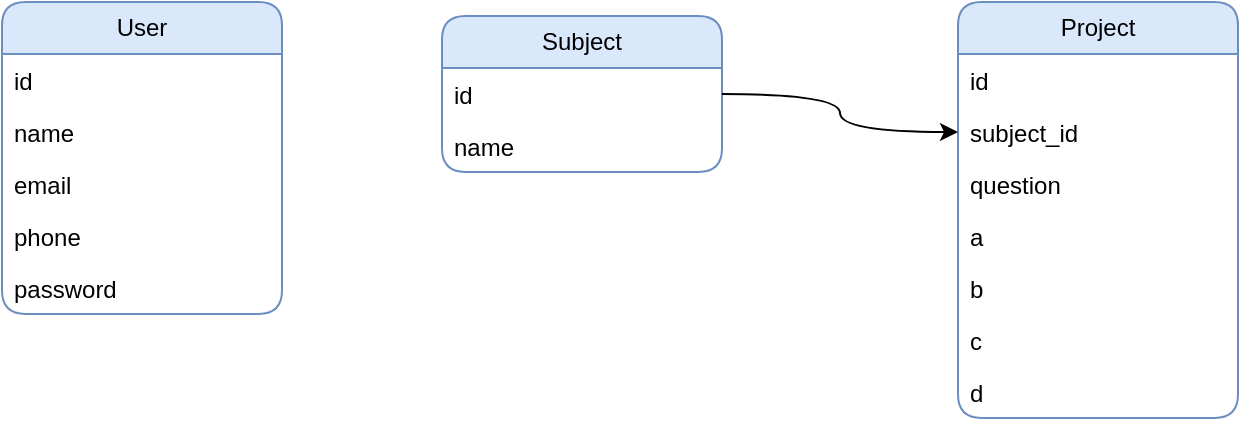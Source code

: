 <mxfile version="21.1.7" type="device">
  <diagram name="Page-1" id="GhOy3p17BAVeeAvBM0-k">
    <mxGraphModel dx="1200" dy="1290" grid="0" gridSize="10" guides="1" tooltips="1" connect="1" arrows="1" fold="1" page="0" pageScale="1" pageWidth="827" pageHeight="1169" math="0" shadow="0">
      <root>
        <mxCell id="0" />
        <mxCell id="1" parent="0" />
        <mxCell id="1XTGy1CASx84_BANhfCA-1" value="User" style="swimlane;fontStyle=0;childLayout=stackLayout;horizontal=1;startSize=26;fillColor=#dae8fc;horizontalStack=0;resizeParent=1;resizeParentMax=0;resizeLast=0;collapsible=1;marginBottom=0;whiteSpace=wrap;html=1;glass=0;swimlaneLine=1;shadow=0;rounded=1;strokeColor=#6c8ebf;" parent="1" vertex="1">
          <mxGeometry x="-113" y="-465" width="140" height="156" as="geometry" />
        </mxCell>
        <mxCell id="1XTGy1CASx84_BANhfCA-2" value="id" style="text;strokeColor=none;fillColor=none;align=left;verticalAlign=top;spacingLeft=4;spacingRight=4;overflow=hidden;rotatable=0;points=[[0,0.5],[1,0.5]];portConstraint=eastwest;whiteSpace=wrap;html=1;" parent="1XTGy1CASx84_BANhfCA-1" vertex="1">
          <mxGeometry y="26" width="140" height="26" as="geometry" />
        </mxCell>
        <mxCell id="1XTGy1CASx84_BANhfCA-3" value="name" style="text;strokeColor=none;fillColor=none;align=left;verticalAlign=top;spacingLeft=4;spacingRight=4;overflow=hidden;rotatable=0;points=[[0,0.5],[1,0.5]];portConstraint=eastwest;whiteSpace=wrap;html=1;" parent="1XTGy1CASx84_BANhfCA-1" vertex="1">
          <mxGeometry y="52" width="140" height="26" as="geometry" />
        </mxCell>
        <mxCell id="1XTGy1CASx84_BANhfCA-4" value="email" style="text;strokeColor=none;fillColor=none;align=left;verticalAlign=top;spacingLeft=4;spacingRight=4;overflow=hidden;rotatable=0;points=[[0,0.5],[1,0.5]];portConstraint=eastwest;whiteSpace=wrap;html=1;" parent="1XTGy1CASx84_BANhfCA-1" vertex="1">
          <mxGeometry y="78" width="140" height="26" as="geometry" />
        </mxCell>
        <mxCell id="1XTGy1CASx84_BANhfCA-5" value="phone" style="text;strokeColor=none;fillColor=none;align=left;verticalAlign=top;spacingLeft=4;spacingRight=4;overflow=hidden;rotatable=0;points=[[0,0.5],[1,0.5]];portConstraint=eastwest;whiteSpace=wrap;html=1;" parent="1XTGy1CASx84_BANhfCA-1" vertex="1">
          <mxGeometry y="104" width="140" height="26" as="geometry" />
        </mxCell>
        <mxCell id="1XTGy1CASx84_BANhfCA-6" value="password" style="text;strokeColor=none;fillColor=none;align=left;verticalAlign=top;spacingLeft=4;spacingRight=4;overflow=hidden;rotatable=0;points=[[0,0.5],[1,0.5]];portConstraint=eastwest;whiteSpace=wrap;html=1;" parent="1XTGy1CASx84_BANhfCA-1" vertex="1">
          <mxGeometry y="130" width="140" height="26" as="geometry" />
        </mxCell>
        <mxCell id="1XTGy1CASx84_BANhfCA-8" value="Subject" style="swimlane;fontStyle=0;childLayout=stackLayout;horizontal=1;startSize=26;fillColor=#dae8fc;horizontalStack=0;resizeParent=1;resizeParentMax=0;resizeLast=0;collapsible=1;marginBottom=0;whiteSpace=wrap;html=1;glass=0;swimlaneLine=1;shadow=0;rounded=1;strokeColor=#6c8ebf;" parent="1" vertex="1">
          <mxGeometry x="107" y="-458" width="140" height="78" as="geometry" />
        </mxCell>
        <mxCell id="1XTGy1CASx84_BANhfCA-9" value="id" style="text;strokeColor=none;fillColor=none;align=left;verticalAlign=top;spacingLeft=4;spacingRight=4;overflow=hidden;rotatable=0;points=[[0,0.5],[1,0.5]];portConstraint=eastwest;whiteSpace=wrap;html=1;" parent="1XTGy1CASx84_BANhfCA-8" vertex="1">
          <mxGeometry y="26" width="140" height="26" as="geometry" />
        </mxCell>
        <mxCell id="1XTGy1CASx84_BANhfCA-10" value="name" style="text;strokeColor=none;fillColor=none;align=left;verticalAlign=top;spacingLeft=4;spacingRight=4;overflow=hidden;rotatable=0;points=[[0,0.5],[1,0.5]];portConstraint=eastwest;whiteSpace=wrap;html=1;" parent="1XTGy1CASx84_BANhfCA-8" vertex="1">
          <mxGeometry y="52" width="140" height="26" as="geometry" />
        </mxCell>
        <mxCell id="1XTGy1CASx84_BANhfCA-16" value="Project" style="swimlane;fontStyle=0;childLayout=stackLayout;horizontal=1;startSize=26;fillColor=#dae8fc;horizontalStack=0;resizeParent=1;resizeParentMax=0;resizeLast=0;collapsible=1;marginBottom=0;whiteSpace=wrap;html=1;glass=0;swimlaneLine=1;shadow=0;rounded=1;strokeColor=#6c8ebf;" parent="1" vertex="1">
          <mxGeometry x="365" y="-465" width="140" height="208" as="geometry" />
        </mxCell>
        <mxCell id="1XTGy1CASx84_BANhfCA-17" value="id" style="text;strokeColor=none;fillColor=none;align=left;verticalAlign=top;spacingLeft=4;spacingRight=4;overflow=hidden;rotatable=0;points=[[0,0.5],[1,0.5]];portConstraint=eastwest;whiteSpace=wrap;html=1;" parent="1XTGy1CASx84_BANhfCA-16" vertex="1">
          <mxGeometry y="26" width="140" height="26" as="geometry" />
        </mxCell>
        <mxCell id="1XTGy1CASx84_BANhfCA-20" value="subject_id" style="text;strokeColor=none;fillColor=none;align=left;verticalAlign=top;spacingLeft=4;spacingRight=4;overflow=hidden;rotatable=0;points=[[0,0.5],[1,0.5]];portConstraint=eastwest;whiteSpace=wrap;html=1;" parent="1XTGy1CASx84_BANhfCA-16" vertex="1">
          <mxGeometry y="52" width="140" height="26" as="geometry" />
        </mxCell>
        <mxCell id="1XTGy1CASx84_BANhfCA-21" value="question" style="text;strokeColor=none;fillColor=none;align=left;verticalAlign=top;spacingLeft=4;spacingRight=4;overflow=hidden;rotatable=0;points=[[0,0.5],[1,0.5]];portConstraint=eastwest;whiteSpace=wrap;html=1;" parent="1XTGy1CASx84_BANhfCA-16" vertex="1">
          <mxGeometry y="78" width="140" height="26" as="geometry" />
        </mxCell>
        <mxCell id="1XTGy1CASx84_BANhfCA-22" value="a" style="text;strokeColor=none;fillColor=none;align=left;verticalAlign=top;spacingLeft=4;spacingRight=4;overflow=hidden;rotatable=0;points=[[0,0.5],[1,0.5]];portConstraint=eastwest;whiteSpace=wrap;html=1;" parent="1XTGy1CASx84_BANhfCA-16" vertex="1">
          <mxGeometry y="104" width="140" height="26" as="geometry" />
        </mxCell>
        <mxCell id="1XTGy1CASx84_BANhfCA-23" value="b" style="text;strokeColor=none;fillColor=none;align=left;verticalAlign=top;spacingLeft=4;spacingRight=4;overflow=hidden;rotatable=0;points=[[0,0.5],[1,0.5]];portConstraint=eastwest;whiteSpace=wrap;html=1;" parent="1XTGy1CASx84_BANhfCA-16" vertex="1">
          <mxGeometry y="130" width="140" height="26" as="geometry" />
        </mxCell>
        <mxCell id="1XTGy1CASx84_BANhfCA-24" value="c" style="text;strokeColor=none;fillColor=none;align=left;verticalAlign=top;spacingLeft=4;spacingRight=4;overflow=hidden;rotatable=0;points=[[0,0.5],[1,0.5]];portConstraint=eastwest;whiteSpace=wrap;html=1;" parent="1XTGy1CASx84_BANhfCA-16" vertex="1">
          <mxGeometry y="156" width="140" height="26" as="geometry" />
        </mxCell>
        <mxCell id="1XTGy1CASx84_BANhfCA-25" value="d" style="text;strokeColor=none;fillColor=none;align=left;verticalAlign=top;spacingLeft=4;spacingRight=4;overflow=hidden;rotatable=0;points=[[0,0.5],[1,0.5]];portConstraint=eastwest;whiteSpace=wrap;html=1;" parent="1XTGy1CASx84_BANhfCA-16" vertex="1">
          <mxGeometry y="182" width="140" height="26" as="geometry" />
        </mxCell>
        <mxCell id="1XTGy1CASx84_BANhfCA-48" style="edgeStyle=orthogonalEdgeStyle;curved=1;rounded=0;orthogonalLoop=1;jettySize=auto;html=1;exitX=1;exitY=0.5;exitDx=0;exitDy=0;entryX=0;entryY=0.5;entryDx=0;entryDy=0;" parent="1" source="1XTGy1CASx84_BANhfCA-9" target="1XTGy1CASx84_BANhfCA-20" edge="1">
          <mxGeometry relative="1" as="geometry" />
        </mxCell>
      </root>
    </mxGraphModel>
  </diagram>
</mxfile>
